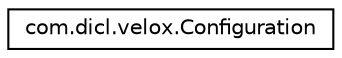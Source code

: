 digraph "Graphical Class Hierarchy"
{
  edge [fontname="Helvetica",fontsize="10",labelfontname="Helvetica",labelfontsize="10"];
  node [fontname="Helvetica",fontsize="10",shape=record];
  rankdir="LR";
  Node1 [label="com.dicl.velox.Configuration",height=0.2,width=0.4,color="black", fillcolor="white", style="filled",URL="$classcom_1_1dicl_1_1velox_1_1Configuration.html"];
}
